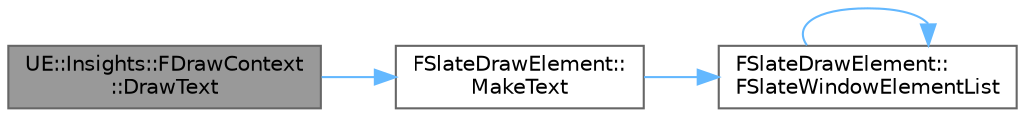 digraph "UE::Insights::FDrawContext::DrawText"
{
 // INTERACTIVE_SVG=YES
 // LATEX_PDF_SIZE
  bgcolor="transparent";
  edge [fontname=Helvetica,fontsize=10,labelfontname=Helvetica,labelfontsize=10];
  node [fontname=Helvetica,fontsize=10,shape=box,height=0.2,width=0.4];
  rankdir="LR";
  Node1 [id="Node000001",label="UE::Insights::FDrawContext\l::DrawText",height=0.2,width=0.4,color="gray40", fillcolor="grey60", style="filled", fontcolor="black",tooltip=" "];
  Node1 -> Node2 [id="edge1_Node000001_Node000002",color="steelblue1",style="solid",tooltip=" "];
  Node2 [id="Node000002",label="FSlateDrawElement::\lMakeText",height=0.2,width=0.4,color="grey40", fillcolor="white", style="filled",URL="$d8/d5e/classFSlateDrawElement.html#a306ed974dff867ee653f0b2ffebd80f2",tooltip="Creates a text element which displays a string of a rendered in a certain font on the screen."];
  Node2 -> Node3 [id="edge2_Node000002_Node000003",color="steelblue1",style="solid",tooltip=" "];
  Node3 [id="Node000003",label="FSlateDrawElement::\lFSlateWindowElementList",height=0.2,width=0.4,color="grey40", fillcolor="white", style="filled",URL="$d8/d5e/classFSlateDrawElement.html#a17288f3336aac803192bb8c148de9ef9",tooltip=" "];
  Node3 -> Node3 [id="edge3_Node000003_Node000003",color="steelblue1",style="solid",tooltip=" "];
}
